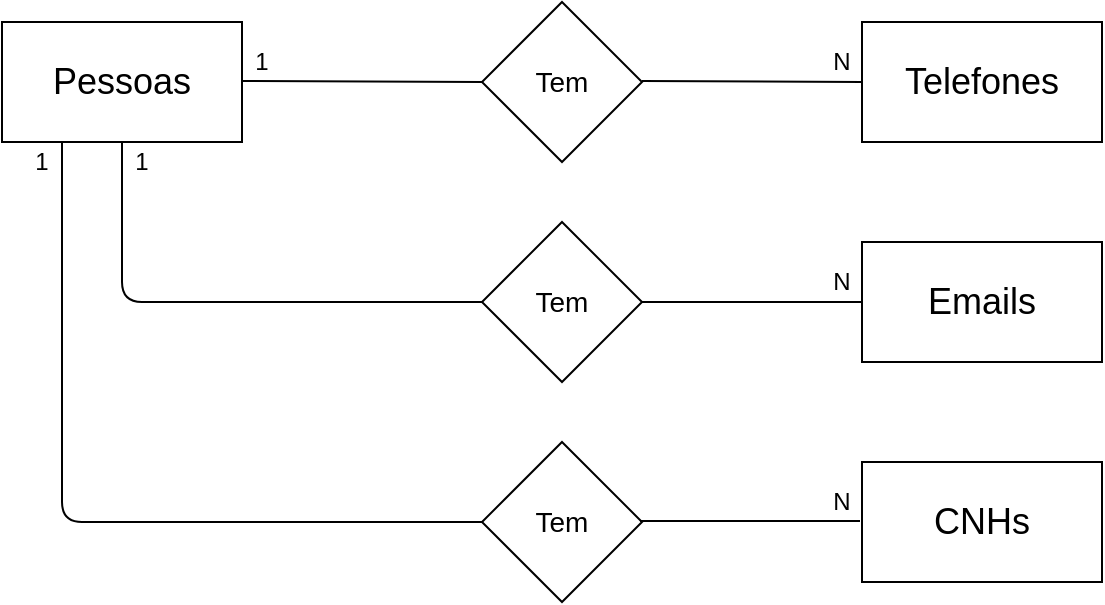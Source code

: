 <mxfile version="14.3.2" type="device"><diagram id="buHbmJYr6kfxY8OcusU1" name="Page-1"><mxGraphModel dx="1108" dy="482" grid="1" gridSize="10" guides="1" tooltips="1" connect="1" arrows="1" fold="1" page="1" pageScale="1" pageWidth="827" pageHeight="1169" math="0" shadow="0"><root><mxCell id="0"/><mxCell id="1" parent="0"/><mxCell id="hQspYAX85pSYB-Fi2nrB-1" value="&lt;font style=&quot;font-size: 18px&quot;&gt;Pessoas&lt;/font&gt;" style="rounded=0;whiteSpace=wrap;html=1;" vertex="1" parent="1"><mxGeometry x="40" y="120" width="120" height="60" as="geometry"/></mxCell><mxCell id="hQspYAX85pSYB-Fi2nrB-2" value="" style="rhombus;whiteSpace=wrap;html=1;" vertex="1" parent="1"><mxGeometry x="280" y="110" width="80" height="80" as="geometry"/></mxCell><mxCell id="hQspYAX85pSYB-Fi2nrB-3" value="" style="rhombus;whiteSpace=wrap;html=1;" vertex="1" parent="1"><mxGeometry x="280" y="220" width="80" height="80" as="geometry"/></mxCell><mxCell id="hQspYAX85pSYB-Fi2nrB-5" value="" style="endArrow=none;html=1;exitX=0.5;exitY=1;exitDx=0;exitDy=0;entryX=0;entryY=0.5;entryDx=0;entryDy=0;" edge="1" parent="1" source="hQspYAX85pSYB-Fi2nrB-1" target="hQspYAX85pSYB-Fi2nrB-3"><mxGeometry width="50" height="50" relative="1" as="geometry"><mxPoint x="90" y="260" as="sourcePoint"/><mxPoint x="160" y="260" as="targetPoint"/><Array as="points"><mxPoint x="100" y="260"/></Array></mxGeometry></mxCell><mxCell id="hQspYAX85pSYB-Fi2nrB-6" value="" style="endArrow=none;html=1;exitX=1;exitY=0.5;exitDx=0;exitDy=0;entryX=0;entryY=0.5;entryDx=0;entryDy=0;" edge="1" parent="1" target="hQspYAX85pSYB-Fi2nrB-2"><mxGeometry width="50" height="50" relative="1" as="geometry"><mxPoint x="160" y="149.5" as="sourcePoint"/><mxPoint x="230" y="149.5" as="targetPoint"/></mxGeometry></mxCell><mxCell id="hQspYAX85pSYB-Fi2nrB-7" value="" style="endArrow=none;html=1;exitX=1;exitY=0.5;exitDx=0;exitDy=0;entryX=0;entryY=0.5;entryDx=0;entryDy=0;" edge="1" parent="1" source="hQspYAX85pSYB-Fi2nrB-27" target="hQspYAX85pSYB-Fi2nrB-18"><mxGeometry width="50" height="50" relative="1" as="geometry"><mxPoint x="370" y="259.5" as="sourcePoint"/><mxPoint x="440" y="259.5" as="targetPoint"/></mxGeometry></mxCell><mxCell id="hQspYAX85pSYB-Fi2nrB-8" value="" style="rounded=0;whiteSpace=wrap;html=1;" vertex="1" parent="1"><mxGeometry x="470" y="340" width="120" height="60" as="geometry"/></mxCell><mxCell id="hQspYAX85pSYB-Fi2nrB-9" value="" style="rounded=0;whiteSpace=wrap;html=1;" vertex="1" parent="1"><mxGeometry x="470" y="120" width="120" height="60" as="geometry"/></mxCell><mxCell id="hQspYAX85pSYB-Fi2nrB-10" value="" style="endArrow=none;html=1;exitX=1;exitY=0.5;exitDx=0;exitDy=0;entryX=0;entryY=0.5;entryDx=0;entryDy=0;" edge="1" parent="1" target="hQspYAX85pSYB-Fi2nrB-9"><mxGeometry width="50" height="50" relative="1" as="geometry"><mxPoint x="360" y="149.5" as="sourcePoint"/><mxPoint x="430" y="149.5" as="targetPoint"/></mxGeometry></mxCell><mxCell id="hQspYAX85pSYB-Fi2nrB-11" value="&lt;span style=&quot;font-size: 14px&quot;&gt;Tem&lt;/span&gt;" style="text;html=1;strokeColor=none;fillColor=none;align=center;verticalAlign=middle;whiteSpace=wrap;rounded=0;" vertex="1" parent="1"><mxGeometry x="300" y="140" width="40" height="20" as="geometry"/></mxCell><mxCell id="hQspYAX85pSYB-Fi2nrB-12" value="&lt;font style=&quot;font-size: 14px&quot;&gt;Tem&lt;/font&gt;" style="text;html=1;strokeColor=none;fillColor=none;align=center;verticalAlign=middle;whiteSpace=wrap;rounded=0;" vertex="1" parent="1"><mxGeometry x="300" y="250" width="40" height="20" as="geometry"/></mxCell><mxCell id="hQspYAX85pSYB-Fi2nrB-14" value="&lt;font style=&quot;font-size: 18px&quot;&gt;CNHs&lt;/font&gt;" style="text;html=1;strokeColor=none;fillColor=none;align=center;verticalAlign=middle;whiteSpace=wrap;rounded=0;" vertex="1" parent="1"><mxGeometry x="510" y="360" width="40" height="20" as="geometry"/></mxCell><mxCell id="hQspYAX85pSYB-Fi2nrB-16" value="&lt;font style=&quot;font-size: 18px&quot;&gt;Telefones&lt;/font&gt;" style="text;html=1;strokeColor=none;fillColor=none;align=center;verticalAlign=middle;whiteSpace=wrap;rounded=0;" vertex="1" parent="1"><mxGeometry x="510" y="140" width="40" height="20" as="geometry"/></mxCell><mxCell id="hQspYAX85pSYB-Fi2nrB-18" value="" style="rounded=0;whiteSpace=wrap;html=1;" vertex="1" parent="1"><mxGeometry x="470" y="230" width="120" height="60" as="geometry"/></mxCell><mxCell id="hQspYAX85pSYB-Fi2nrB-19" value="&lt;font style=&quot;font-size: 18px&quot;&gt;Emails&lt;/font&gt;" style="text;html=1;strokeColor=none;fillColor=none;align=center;verticalAlign=middle;whiteSpace=wrap;rounded=0;" vertex="1" parent="1"><mxGeometry x="510" y="250" width="40" height="20" as="geometry"/></mxCell><mxCell id="hQspYAX85pSYB-Fi2nrB-22" value="" style="rhombus;whiteSpace=wrap;html=1;" vertex="1" parent="1"><mxGeometry x="280" y="330" width="80" height="80" as="geometry"/></mxCell><mxCell id="hQspYAX85pSYB-Fi2nrB-23" value="&lt;font style=&quot;font-size: 14px&quot;&gt;Tem&lt;/font&gt;" style="text;html=1;strokeColor=none;fillColor=none;align=center;verticalAlign=middle;whiteSpace=wrap;rounded=0;" vertex="1" parent="1"><mxGeometry x="300" y="360" width="40" height="20" as="geometry"/></mxCell><mxCell id="hQspYAX85pSYB-Fi2nrB-24" value="" style="endArrow=none;html=1;exitX=1;exitY=0.5;exitDx=0;exitDy=0;entryX=0;entryY=0.5;entryDx=0;entryDy=0;" edge="1" parent="1"><mxGeometry width="50" height="50" relative="1" as="geometry"><mxPoint x="359" y="369.5" as="sourcePoint"/><mxPoint x="469" y="369.5" as="targetPoint"/></mxGeometry></mxCell><mxCell id="hQspYAX85pSYB-Fi2nrB-25" value="" style="endArrow=none;html=1;exitX=0.25;exitY=1;exitDx=0;exitDy=0;entryX=0;entryY=0.5;entryDx=0;entryDy=0;" edge="1" parent="1" source="hQspYAX85pSYB-Fi2nrB-1"><mxGeometry width="50" height="50" relative="1" as="geometry"><mxPoint x="100" y="290" as="sourcePoint"/><mxPoint x="280" y="370" as="targetPoint"/><Array as="points"><mxPoint x="70" y="370"/></Array></mxGeometry></mxCell><mxCell id="hQspYAX85pSYB-Fi2nrB-26" value="N" style="text;html=1;strokeColor=none;fillColor=none;align=center;verticalAlign=middle;whiteSpace=wrap;rounded=0;" vertex="1" parent="1"><mxGeometry x="440" y="130" width="40" height="20" as="geometry"/></mxCell><mxCell id="hQspYAX85pSYB-Fi2nrB-27" value="N" style="text;html=1;strokeColor=none;fillColor=none;align=center;verticalAlign=middle;whiteSpace=wrap;rounded=0;" vertex="1" parent="1"><mxGeometry x="440" y="240" width="40" height="20" as="geometry"/></mxCell><mxCell id="hQspYAX85pSYB-Fi2nrB-29" value="" style="endArrow=none;html=1;exitX=1;exitY=0.5;exitDx=0;exitDy=0;entryX=0.75;entryY=1;entryDx=0;entryDy=0;" edge="1" parent="1" source="hQspYAX85pSYB-Fi2nrB-3" target="hQspYAX85pSYB-Fi2nrB-27"><mxGeometry width="50" height="50" relative="1" as="geometry"><mxPoint x="360" y="260" as="sourcePoint"/><mxPoint x="470" y="260" as="targetPoint"/></mxGeometry></mxCell><mxCell id="hQspYAX85pSYB-Fi2nrB-30" value="1" style="text;html=1;strokeColor=none;fillColor=none;align=center;verticalAlign=middle;whiteSpace=wrap;rounded=0;" vertex="1" parent="1"><mxGeometry x="40" y="180" width="40" height="20" as="geometry"/></mxCell><mxCell id="hQspYAX85pSYB-Fi2nrB-31" value="1" style="text;html=1;strokeColor=none;fillColor=none;align=center;verticalAlign=middle;whiteSpace=wrap;rounded=0;" vertex="1" parent="1"><mxGeometry x="90" y="180" width="40" height="20" as="geometry"/></mxCell><mxCell id="hQspYAX85pSYB-Fi2nrB-32" value="1" style="text;html=1;strokeColor=none;fillColor=none;align=center;verticalAlign=middle;whiteSpace=wrap;rounded=0;" vertex="1" parent="1"><mxGeometry x="150" y="130" width="40" height="20" as="geometry"/></mxCell><mxCell id="hQspYAX85pSYB-Fi2nrB-34" value="N" style="text;html=1;strokeColor=none;fillColor=none;align=center;verticalAlign=middle;whiteSpace=wrap;rounded=0;" vertex="1" parent="1"><mxGeometry x="440" y="350" width="40" height="20" as="geometry"/></mxCell></root></mxGraphModel></diagram></mxfile>